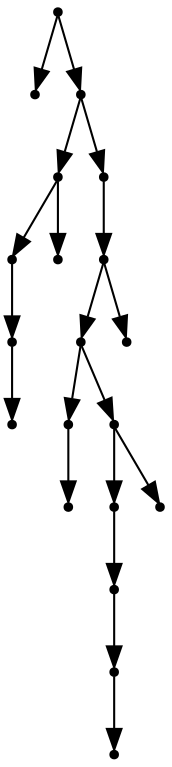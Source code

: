 digraph {
  19 [shape=point];
  0 [shape=point];
  18 [shape=point];
  5 [shape=point];
  3 [shape=point];
  2 [shape=point];
  1 [shape=point];
  4 [shape=point];
  17 [shape=point];
  16 [shape=point];
  14 [shape=point];
  7 [shape=point];
  6 [shape=point];
  13 [shape=point];
  11 [shape=point];
  10 [shape=point];
  9 [shape=point];
  8 [shape=point];
  12 [shape=point];
  15 [shape=point];
19 -> 0;
19 -> 18;
18 -> 5;
5 -> 3;
3 -> 2;
2 -> 1;
5 -> 4;
18 -> 17;
17 -> 16;
16 -> 14;
14 -> 7;
7 -> 6;
14 -> 13;
13 -> 11;
11 -> 10;
10 -> 9;
9 -> 8;
13 -> 12;
16 -> 15;
}
